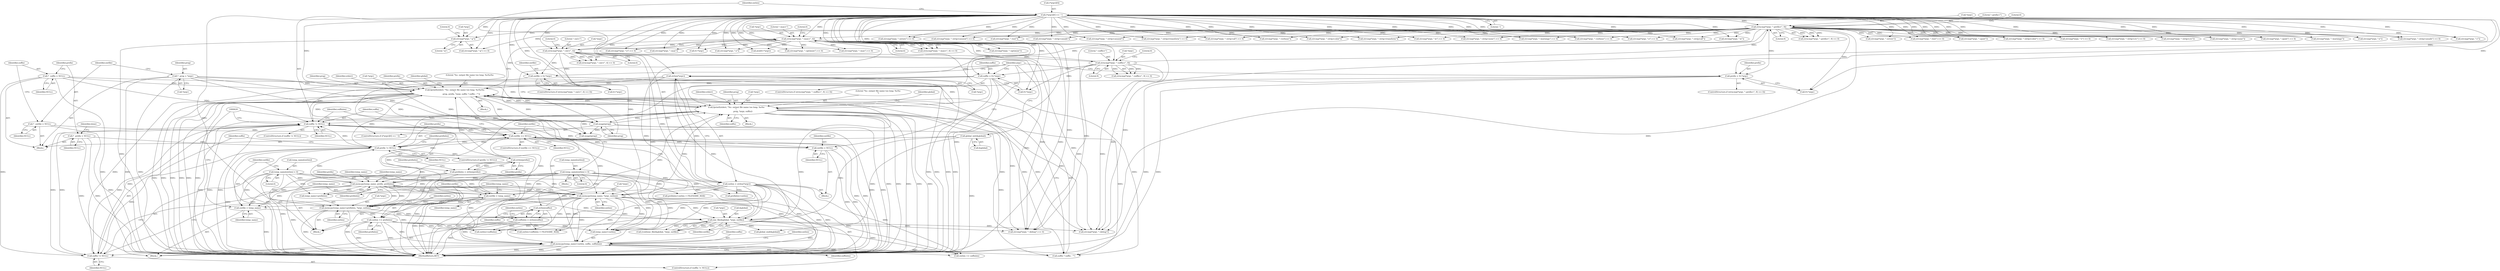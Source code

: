 digraph "0_Android_9d4853418ab2f754c2b63e091c29c5529b8b86ca_167@pointer" {
"1000433" [label="(Call,strcmp(*argv, \"-q\"))"];
"1000485" [label="(Call,(*argv)[0] == '-')"];
"1000280" [label="(Call,strncmp(*argv, \"--prefix=\", 9))"];
"1000265" [label="(Call,strncmp(*argv, \"--suffix=\", 9))"];
"1000250" [label="(Call,strncmp(*argv, \"--out=\", 6))"];
"1000173" [label="(Call,strncmp(*argv, \"--max=\", 6))"];
"1000523" [label="(Call,fprintf(stderr, \"%s: output file name too long: %s%s%s\n\",\n                     prog, prefix, *argv, suffix ? suffix : \"\"))"];
"1000589" [label="(Call,fprintf(stderr, \"%s: output file name too long: %s%s\n\",\n                     prog, *argv, suffix))"];
"1000111" [label="(Call,*  prog = *argv)"];
"1000491" [label="(Call,usage(prog))"];
"1000498" [label="(Call,strlen(*argv))"];
"1000562" [label="(Call,memcpy(temp_name, *argv, outlen))"];
"1000567" [label="(Call,temp_name[outlen] = 0)"];
"1000611" [label="(Call,temp_name[outlen] = 0)"];
"1000540" [label="(Call,memcpy(temp_name, prefix, prefixlen))"];
"1000514" [label="(Call,strlen(prefix))"];
"1000507" [label="(Call,prefix != NULL)"];
"1000124" [label="(Call,*  prefix = NULL)"];
"1000286" [label="(Call,prefix = 9+*argv)"];
"1000502" [label="(Call,outfile == NULL)"];
"1000116" [label="(Call,*  outfile = NULL)"];
"1000629" [label="(Call,outfile = NULL)"];
"1000573" [label="(Call,suffix != NULL)"];
"1000559" [label="(Call,suffix != NULL)"];
"1000120" [label="(Call,*  suffix = NULL)"];
"1000271" [label="(Call,suffix = 9+*argv)"];
"1000602" [label="(Call,memcpy(temp_name+outlen, suffix, suffixlen))"];
"1000496" [label="(Call,outlen = strlen(*argv))"];
"1000551" [label="(Call,outlen += prefixlen)"];
"1000544" [label="(Call,memcpy(temp_name+prefixlen, *argv, outlen))"];
"1000580" [label="(Call,strlen(suffix))"];
"1000578" [label="(Call,suffixlen = strlen(suffix))"];
"1000554" [label="(Call,outfile = temp_name)"];
"1000256" [label="(Call,outfile = 6+*argv)"];
"1000512" [label="(Call,prefixlen = strlen(prefix))"];
"1000621" [label="(Call,one_file(&global, *argv, outfile))"];
"1000132" [label="(Call,global_init(&global))"];
"1000616" [label="(Call,outfile = temp_name)"];
"1000432" [label="(Call,strcmp(*argv, \"-q\") == 0)"];
"1000120" [label="(Call,*  suffix = NULL)"];
"1000490" [label="(Literal,'-')"];
"1000433" [label="(Call,strcmp(*argv, \"-q\"))"];
"1000307" [label="(Call,strcmp(*argv, \"--strip=crc\") == 0)"];
"1000588" [label="(Block,)"];
"1000638" [label="(Call,global_end(&global))"];
"1000491" [label="(Call,usage(prog))"];
"1000295" [label="(Call,strcmp(*argv, \"--strip=none\"))"];
"1000387" [label="(Call,strcmp(*argv, \"--errors\"))"];
"1000621" [label="(Call,one_file(&global, *argv, outfile))"];
"1000129" [label="(Identifier,done)"];
"1000287" [label="(Identifier,prefix)"];
"1000606" [label="(Identifier,suffix)"];
"1000518" [label="(Call,prefixlen+outlen)"];
"1000550" [label="(Identifier,outlen)"];
"1000254" [label="(Literal,6)"];
"1000564" [label="(Call,*argv)"];
"1000269" [label="(Literal,9)"];
"1000406" [label="(Call,strcmp(*argv, \"--warnings\") == 0)"];
"1000541" [label="(Identifier,temp_name)"];
"1000551" [label="(Call,outlen += prefixlen)"];
"1000624" [label="(Call,*argv)"];
"1000566" [label="(Identifier,outlen)"];
"1000272" [label="(Identifier,suffix)"];
"1000255" [label="(Literal,0)"];
"1000186" [label="(Call,atol(6+*argv))"];
"1000528" [label="(Call,*argv)"];
"1000507" [label="(Call,prefix != NULL)"];
"1000523" [label="(Call,fprintf(stderr, \"%s: output file name too long: %s%s%s\n\",\n                     prog, prefix, *argv, suffix ? suffix : \"\"))"];
"1000499" [label="(Call,*argv)"];
"1000608" [label="(Call,outlen += suffixlen)"];
"1000561" [label="(Identifier,NULL)"];
"1000590" [label="(Identifier,stderr)"];
"1000187" [label="(Call,6+*argv)"];
"1000611" [label="(Call,temp_name[outlen] = 0)"];
"1000138" [label="(Identifier,argc)"];
"1000486" [label="(Call,(*argv)[0])"];
"1000517" [label="(Call,prefixlen+outlen > FILENAME_MAX)"];
"1000545" [label="(Call,temp_name+prefixlen)"];
"1000434" [label="(Call,*argv)"];
"1000346" [label="(Call,strcmp(*argv, \"--strip=transform\") == 0)"];
"1000475" [label="(Call,strcmp(*argv, \"--test\") == 0)"];
"1000527" [label="(Identifier,prefix)"];
"1000321" [label="(Call,strcmp(*argv, \"--strip=unsafe\"))"];
"1000584" [label="(Call,outlen+suffixlen)"];
"1000172" [label="(Call,strncmp(*argv, \"--max=\", 6) == 0)"];
"1000568" [label="(Call,temp_name[outlen])"];
"1000556" [label="(Identifier,temp_name)"];
"1000427" [label="(Call,strcmp(*argv, \"--quiet\"))"];
"1000603" [label="(Call,temp_name+outlen)"];
"1000320" [label="(Call,strcmp(*argv, \"--strip=unsafe\") == 0)"];
"1000413" [label="(Call,strcmp(*argv, \"-w\"))"];
"1000281" [label="(Call,*argv)"];
"1000251" [label="(Call,*argv)"];
"1000573" [label="(Call,suffix != NULL)"];
"1000635" [label="(Call,usage(prog))"];
"1000117" [label="(Identifier,outfile)"];
"1000174" [label="(Call,*argv)"];
"1000641" [label="(MethodReturn,RET)"];
"1000508" [label="(Identifier,prefix)"];
"1000248" [label="(ControlStructure,if (strncmp(*argv, \"--out=\", 6) == 0))"];
"1000204" [label="(Call,strcmp(*argv, \"--max\") == 0)"];
"1000288" [label="(Call,9+*argv)"];
"1000372" [label="(Call,strcmp(*argv, \"--strip=all\") == 0)"];
"1000124" [label="(Call,*  prefix = NULL)"];
"1000629" [label="(Call,outfile = NULL)"];
"1000176" [label="(Literal,\"--max=\")"];
"1000258" [label="(Call,6+*argv)"];
"1000592" [label="(Identifier,prog)"];
"1000589" [label="(Call,fprintf(stderr, \"%s: output file name too long: %s%s\n\",\n                     prog, *argv, suffix))"];
"1000273" [label="(Call,9+*argv)"];
"1000536" [label="(Identifier,global)"];
"1000268" [label="(Literal,\"--suffix=\")"];
"1000122" [label="(Identifier,NULL)"];
"1000525" [label="(Literal,\"%s: output file name too long: %s%s%s\n\")"];
"1000555" [label="(Identifier,outfile)"];
"1000609" [label="(Identifier,outlen)"];
"1000543" [label="(Identifier,prefixlen)"];
"1000563" [label="(Identifier,temp_name)"];
"1000513" [label="(Identifier,prefixlen)"];
"1000552" [label="(Identifier,outlen)"];
"1000178" [label="(Literal,0)"];
"1000548" [label="(Call,*argv)"];
"1000266" [label="(Call,*argv)"];
"1000578" [label="(Call,suffixlen = strlen(suffix))"];
"1000270" [label="(Literal,0)"];
"1000544" [label="(Call,memcpy(temp_name+prefixlen, *argv, outlen))"];
"1000626" [label="(Identifier,outfile)"];
"1000284" [label="(Literal,9)"];
"1000464" [label="(Call,strcmp(*argv, \"-v\"))"];
"1000485" [label="(Call,(*argv)[0] == '-')"];
"1000360" [label="(Call,strcmp(*argv, \"--strip=color\"))"];
"1000526" [label="(Identifier,prog)"];
"1000286" [label="(Call,prefix = 9+*argv)"];
"1000496" [label="(Call,outlen = strlen(*argv))"];
"1000359" [label="(Call,strcmp(*argv, \"--strip=color\") == 0)"];
"1000546" [label="(Identifier,temp_name)"];
"1000581" [label="(Identifier,suffix)"];
"1000522" [label="(Block,)"];
"1000498" [label="(Call,strlen(*argv))"];
"1000173" [label="(Call,strncmp(*argv, \"--max=\", 6))"];
"1000437" [label="(Literal,0)"];
"1000113" [label="(Call,*argv)"];
"1000386" [label="(Call,strcmp(*argv, \"--errors\") == 0)"];
"1000505" [label="(Block,)"];
"1000236" [label="(Call,strcmp(*argv, \"-o\") == 0)"];
"1000515" [label="(Identifier,prefix)"];
"1000280" [label="(Call,strncmp(*argv, \"--prefix=\", 9))"];
"1000558" [label="(ControlStructure,if (suffix != NULL))"];
"1000502" [label="(Call,outfile == NULL)"];
"1000514" [label="(Call,strlen(prefix))"];
"1000559" [label="(Call,suffix != NULL)"];
"1000334" [label="(Call,strcmp(*argv, \"--strip=unused\"))"];
"1000144" [label="(Call,strcmp(*argv, \"--debug\") == 0)"];
"1000347" [label="(Call,strcmp(*argv, \"--strip=transform\"))"];
"1000436" [label="(Literal,\"-q\")"];
"1000554" [label="(Call,outfile = temp_name)"];
"1000476" [label="(Call,strcmp(*argv, \"--test\"))"];
"1000458" [label="(Call,strcmp(*argv, \"--verbose\"))"];
"1000265" [label="(Call,strncmp(*argv, \"--suffix=\", 9))"];
"1000283" [label="(Literal,\"--prefix=\")"];
"1000580" [label="(Call,strlen(suffix))"];
"1000622" [label="(Call,&global)"];
"1000126" [label="(Identifier,NULL)"];
"1000504" [label="(Identifier,NULL)"];
"1000572" [label="(ControlStructure,if (suffix != NULL))"];
"1000294" [label="(Call,strcmp(*argv, \"--strip=none\") == 0)"];
"1000509" [label="(Identifier,NULL)"];
"1000373" [label="(Call,strcmp(*argv, \"--strip=all\"))"];
"1000412" [label="(Call,strcmp(*argv, \"-w\") == 0)"];
"1000542" [label="(Identifier,prefix)"];
"1000492" [label="(Identifier,prog)"];
"1000177" [label="(Literal,6)"];
"1000607" [label="(Identifier,suffixlen)"];
"1000231" [label="(Call,strcmp(*argv, \"--optimize\"))"];
"1000112" [label="(Identifier,prog)"];
"1000617" [label="(Identifier,outfile)"];
"1000510" [label="(Block,)"];
"1000512" [label="(Call,prefixlen = strlen(prefix))"];
"1000595" [label="(Identifier,suffix)"];
"1000257" [label="(Identifier,outfile)"];
"1000553" [label="(Identifier,prefixlen)"];
"1000579" [label="(Identifier,suffixlen)"];
"1000249" [label="(Call,strncmp(*argv, \"--out=\", 6) == 0)"];
"1000497" [label="(Identifier,outlen)"];
"1000619" [label="(Call,(void)one_file(&global, *argv, outfile))"];
"1000132" [label="(Call,global_init(&global))"];
"1000583" [label="(Call,outlen+suffixlen > FILENAME_MAX)"];
"1000457" [label="(Call,strcmp(*argv, \"--verbose\") == 0)"];
"1000562" [label="(Call,memcpy(temp_name, *argv, outlen))"];
"1000278" [label="(ControlStructure,if (strncmp(*argv, \"--prefix=\", 9) == 0))"];
"1000540" [label="(Call,memcpy(temp_name, prefix, prefixlen))"];
"1000524" [label="(Identifier,stderr)"];
"1000279" [label="(Call,strncmp(*argv, \"--prefix=\", 9) == 0)"];
"1000256" [label="(Call,outfile = 6+*argv)"];
"1000271" [label="(Call,suffix = 9+*argv)"];
"1000593" [label="(Call,*argv)"];
"1000111" [label="(Call,*  prog = *argv)"];
"1000237" [label="(Call,strcmp(*argv, \"-o\"))"];
"1000612" [label="(Call,temp_name[outlen])"];
"1000145" [label="(Call,strcmp(*argv, \"--debug\"))"];
"1000530" [label="(Call,suffix ? suffix : \"\")"];
"1000205" [label="(Call,strcmp(*argv, \"--max\"))"];
"1000285" [label="(Literal,0)"];
"1000631" [label="(Identifier,NULL)"];
"1000250" [label="(Call,strncmp(*argv, \"--out=\", 6))"];
"1000308" [label="(Call,strcmp(*argv, \"--strip=crc\"))"];
"1000121" [label="(Identifier,suffix)"];
"1000591" [label="(Literal,\"%s: output file name too long: %s%s\n\")"];
"1000253" [label="(Literal,\"--out=\")"];
"1000616" [label="(Call,outfile = temp_name)"];
"1000618" [label="(Identifier,temp_name)"];
"1000602" [label="(Call,memcpy(temp_name+outlen, suffix, suffixlen))"];
"1000494" [label="(Block,)"];
"1000574" [label="(Identifier,suffix)"];
"1000519" [label="(Identifier,prefixlen)"];
"1000567" [label="(Call,temp_name[outlen] = 0)"];
"1000118" [label="(Identifier,NULL)"];
"1000506" [label="(ControlStructure,if (prefix != NULL))"];
"1000393" [label="(Call,strcmp(*argv, \"-e\"))"];
"1000392" [label="(Call,strcmp(*argv, \"-e\") == 0)"];
"1000576" [label="(Block,)"];
"1000571" [label="(Literal,0)"];
"1000125" [label="(Identifier,prefix)"];
"1000264" [label="(Call,strncmp(*argv, \"--suffix=\", 9) == 0)"];
"1000407" [label="(Call,strcmp(*argv, \"--warnings\"))"];
"1000463" [label="(Call,strcmp(*argv, \"-v\") == 0)"];
"1000575" [label="(Identifier,NULL)"];
"1000560" [label="(Identifier,suffix)"];
"1000503" [label="(Identifier,outfile)"];
"1000484" [label="(ControlStructure,if ((*argv)[0] == '-'))"];
"1000116" [label="(Call,*  outfile = NULL)"];
"1000630" [label="(Identifier,outfile)"];
"1000426" [label="(Call,strcmp(*argv, \"--quiet\") == 0)"];
"1000263" [label="(ControlStructure,if (strncmp(*argv, \"--suffix=\", 9) == 0))"];
"1000133" [label="(Call,&global)"];
"1000501" [label="(ControlStructure,if (outfile == NULL))"];
"1000333" [label="(Call,strcmp(*argv, \"--strip=unused\") == 0)"];
"1000585" [label="(Identifier,outlen)"];
"1000615" [label="(Literal,0)"];
"1000230" [label="(Call,strcmp(*argv, \"--optimize\") == 0)"];
"1000108" [label="(Block,)"];
"1000598" [label="(Identifier,global)"];
"1000569" [label="(Identifier,temp_name)"];
"1000433" -> "1000432"  [label="AST: "];
"1000433" -> "1000436"  [label="CFG: "];
"1000434" -> "1000433"  [label="AST: "];
"1000436" -> "1000433"  [label="AST: "];
"1000437" -> "1000433"  [label="CFG: "];
"1000433" -> "1000641"  [label="DDG: "];
"1000485" -> "1000433"  [label="DDG: "];
"1000280" -> "1000433"  [label="DDG: "];
"1000485" -> "1000484"  [label="AST: "];
"1000485" -> "1000490"  [label="CFG: "];
"1000486" -> "1000485"  [label="AST: "];
"1000490" -> "1000485"  [label="AST: "];
"1000492" -> "1000485"  [label="CFG: "];
"1000497" -> "1000485"  [label="CFG: "];
"1000485" -> "1000641"  [label="DDG: "];
"1000485" -> "1000641"  [label="DDG: "];
"1000485" -> "1000144"  [label="DDG: "];
"1000485" -> "1000145"  [label="DDG: "];
"1000485" -> "1000173"  [label="DDG: "];
"1000485" -> "1000186"  [label="DDG: "];
"1000485" -> "1000187"  [label="DDG: "];
"1000485" -> "1000204"  [label="DDG: "];
"1000485" -> "1000205"  [label="DDG: "];
"1000485" -> "1000230"  [label="DDG: "];
"1000485" -> "1000231"  [label="DDG: "];
"1000485" -> "1000236"  [label="DDG: "];
"1000485" -> "1000237"  [label="DDG: "];
"1000485" -> "1000250"  [label="DDG: "];
"1000485" -> "1000256"  [label="DDG: "];
"1000485" -> "1000258"  [label="DDG: "];
"1000485" -> "1000265"  [label="DDG: "];
"1000485" -> "1000271"  [label="DDG: "];
"1000485" -> "1000273"  [label="DDG: "];
"1000485" -> "1000280"  [label="DDG: "];
"1000485" -> "1000286"  [label="DDG: "];
"1000485" -> "1000288"  [label="DDG: "];
"1000485" -> "1000294"  [label="DDG: "];
"1000485" -> "1000295"  [label="DDG: "];
"1000485" -> "1000307"  [label="DDG: "];
"1000485" -> "1000308"  [label="DDG: "];
"1000485" -> "1000320"  [label="DDG: "];
"1000485" -> "1000321"  [label="DDG: "];
"1000485" -> "1000333"  [label="DDG: "];
"1000485" -> "1000334"  [label="DDG: "];
"1000485" -> "1000346"  [label="DDG: "];
"1000485" -> "1000347"  [label="DDG: "];
"1000485" -> "1000359"  [label="DDG: "];
"1000485" -> "1000360"  [label="DDG: "];
"1000485" -> "1000372"  [label="DDG: "];
"1000485" -> "1000373"  [label="DDG: "];
"1000485" -> "1000386"  [label="DDG: "];
"1000485" -> "1000387"  [label="DDG: "];
"1000485" -> "1000392"  [label="DDG: "];
"1000485" -> "1000393"  [label="DDG: "];
"1000485" -> "1000406"  [label="DDG: "];
"1000485" -> "1000407"  [label="DDG: "];
"1000485" -> "1000412"  [label="DDG: "];
"1000485" -> "1000413"  [label="DDG: "];
"1000485" -> "1000426"  [label="DDG: "];
"1000485" -> "1000427"  [label="DDG: "];
"1000485" -> "1000432"  [label="DDG: "];
"1000485" -> "1000457"  [label="DDG: "];
"1000485" -> "1000458"  [label="DDG: "];
"1000485" -> "1000463"  [label="DDG: "];
"1000485" -> "1000464"  [label="DDG: "];
"1000485" -> "1000475"  [label="DDG: "];
"1000485" -> "1000476"  [label="DDG: "];
"1000485" -> "1000498"  [label="DDG: "];
"1000485" -> "1000523"  [label="DDG: "];
"1000485" -> "1000544"  [label="DDG: "];
"1000485" -> "1000562"  [label="DDG: "];
"1000485" -> "1000589"  [label="DDG: "];
"1000485" -> "1000621"  [label="DDG: "];
"1000280" -> "1000279"  [label="AST: "];
"1000280" -> "1000284"  [label="CFG: "];
"1000281" -> "1000280"  [label="AST: "];
"1000283" -> "1000280"  [label="AST: "];
"1000284" -> "1000280"  [label="AST: "];
"1000285" -> "1000280"  [label="CFG: "];
"1000280" -> "1000144"  [label="DDG: "];
"1000280" -> "1000145"  [label="DDG: "];
"1000280" -> "1000173"  [label="DDG: "];
"1000280" -> "1000279"  [label="DDG: "];
"1000280" -> "1000279"  [label="DDG: "];
"1000280" -> "1000279"  [label="DDG: "];
"1000265" -> "1000280"  [label="DDG: "];
"1000280" -> "1000286"  [label="DDG: "];
"1000280" -> "1000288"  [label="DDG: "];
"1000280" -> "1000294"  [label="DDG: "];
"1000280" -> "1000295"  [label="DDG: "];
"1000280" -> "1000307"  [label="DDG: "];
"1000280" -> "1000308"  [label="DDG: "];
"1000280" -> "1000320"  [label="DDG: "];
"1000280" -> "1000321"  [label="DDG: "];
"1000280" -> "1000333"  [label="DDG: "];
"1000280" -> "1000334"  [label="DDG: "];
"1000280" -> "1000346"  [label="DDG: "];
"1000280" -> "1000347"  [label="DDG: "];
"1000280" -> "1000359"  [label="DDG: "];
"1000280" -> "1000360"  [label="DDG: "];
"1000280" -> "1000372"  [label="DDG: "];
"1000280" -> "1000373"  [label="DDG: "];
"1000280" -> "1000386"  [label="DDG: "];
"1000280" -> "1000387"  [label="DDG: "];
"1000280" -> "1000392"  [label="DDG: "];
"1000280" -> "1000393"  [label="DDG: "];
"1000280" -> "1000406"  [label="DDG: "];
"1000280" -> "1000407"  [label="DDG: "];
"1000280" -> "1000412"  [label="DDG: "];
"1000280" -> "1000413"  [label="DDG: "];
"1000280" -> "1000426"  [label="DDG: "];
"1000280" -> "1000427"  [label="DDG: "];
"1000280" -> "1000432"  [label="DDG: "];
"1000280" -> "1000457"  [label="DDG: "];
"1000280" -> "1000458"  [label="DDG: "];
"1000280" -> "1000463"  [label="DDG: "];
"1000280" -> "1000464"  [label="DDG: "];
"1000280" -> "1000475"  [label="DDG: "];
"1000280" -> "1000476"  [label="DDG: "];
"1000280" -> "1000498"  [label="DDG: "];
"1000265" -> "1000264"  [label="AST: "];
"1000265" -> "1000269"  [label="CFG: "];
"1000266" -> "1000265"  [label="AST: "];
"1000268" -> "1000265"  [label="AST: "];
"1000269" -> "1000265"  [label="AST: "];
"1000270" -> "1000265"  [label="CFG: "];
"1000265" -> "1000144"  [label="DDG: "];
"1000265" -> "1000145"  [label="DDG: "];
"1000265" -> "1000173"  [label="DDG: "];
"1000265" -> "1000264"  [label="DDG: "];
"1000265" -> "1000264"  [label="DDG: "];
"1000265" -> "1000264"  [label="DDG: "];
"1000250" -> "1000265"  [label="DDG: "];
"1000265" -> "1000271"  [label="DDG: "];
"1000265" -> "1000273"  [label="DDG: "];
"1000250" -> "1000249"  [label="AST: "];
"1000250" -> "1000254"  [label="CFG: "];
"1000251" -> "1000250"  [label="AST: "];
"1000253" -> "1000250"  [label="AST: "];
"1000254" -> "1000250"  [label="AST: "];
"1000255" -> "1000250"  [label="CFG: "];
"1000250" -> "1000144"  [label="DDG: "];
"1000250" -> "1000145"  [label="DDG: "];
"1000250" -> "1000173"  [label="DDG: "];
"1000250" -> "1000249"  [label="DDG: "];
"1000250" -> "1000249"  [label="DDG: "];
"1000250" -> "1000249"  [label="DDG: "];
"1000173" -> "1000250"  [label="DDG: "];
"1000250" -> "1000256"  [label="DDG: "];
"1000250" -> "1000258"  [label="DDG: "];
"1000173" -> "1000172"  [label="AST: "];
"1000173" -> "1000177"  [label="CFG: "];
"1000174" -> "1000173"  [label="AST: "];
"1000176" -> "1000173"  [label="AST: "];
"1000177" -> "1000173"  [label="AST: "];
"1000178" -> "1000173"  [label="CFG: "];
"1000173" -> "1000144"  [label="DDG: "];
"1000173" -> "1000145"  [label="DDG: "];
"1000173" -> "1000172"  [label="DDG: "];
"1000173" -> "1000172"  [label="DDG: "];
"1000173" -> "1000172"  [label="DDG: "];
"1000523" -> "1000173"  [label="DDG: "];
"1000621" -> "1000173"  [label="DDG: "];
"1000589" -> "1000173"  [label="DDG: "];
"1000173" -> "1000186"  [label="DDG: "];
"1000173" -> "1000187"  [label="DDG: "];
"1000173" -> "1000204"  [label="DDG: "];
"1000173" -> "1000205"  [label="DDG: "];
"1000173" -> "1000230"  [label="DDG: "];
"1000173" -> "1000231"  [label="DDG: "];
"1000173" -> "1000236"  [label="DDG: "];
"1000173" -> "1000237"  [label="DDG: "];
"1000523" -> "1000522"  [label="AST: "];
"1000523" -> "1000530"  [label="CFG: "];
"1000524" -> "1000523"  [label="AST: "];
"1000525" -> "1000523"  [label="AST: "];
"1000526" -> "1000523"  [label="AST: "];
"1000527" -> "1000523"  [label="AST: "];
"1000528" -> "1000523"  [label="AST: "];
"1000530" -> "1000523"  [label="AST: "];
"1000536" -> "1000523"  [label="CFG: "];
"1000523" -> "1000641"  [label="DDG: "];
"1000523" -> "1000641"  [label="DDG: "];
"1000523" -> "1000641"  [label="DDG: "];
"1000523" -> "1000641"  [label="DDG: "];
"1000523" -> "1000641"  [label="DDG: "];
"1000523" -> "1000641"  [label="DDG: "];
"1000523" -> "1000144"  [label="DDG: "];
"1000523" -> "1000145"  [label="DDG: "];
"1000523" -> "1000491"  [label="DDG: "];
"1000523" -> "1000507"  [label="DDG: "];
"1000589" -> "1000523"  [label="DDG: "];
"1000589" -> "1000523"  [label="DDG: "];
"1000589" -> "1000523"  [label="DDG: "];
"1000111" -> "1000523"  [label="DDG: "];
"1000491" -> "1000523"  [label="DDG: "];
"1000514" -> "1000523"  [label="DDG: "];
"1000498" -> "1000523"  [label="DDG: "];
"1000120" -> "1000523"  [label="DDG: "];
"1000573" -> "1000523"  [label="DDG: "];
"1000271" -> "1000523"  [label="DDG: "];
"1000602" -> "1000523"  [label="DDG: "];
"1000523" -> "1000589"  [label="DDG: "];
"1000523" -> "1000589"  [label="DDG: "];
"1000523" -> "1000635"  [label="DDG: "];
"1000589" -> "1000588"  [label="AST: "];
"1000589" -> "1000595"  [label="CFG: "];
"1000590" -> "1000589"  [label="AST: "];
"1000591" -> "1000589"  [label="AST: "];
"1000592" -> "1000589"  [label="AST: "];
"1000593" -> "1000589"  [label="AST: "];
"1000595" -> "1000589"  [label="AST: "];
"1000598" -> "1000589"  [label="CFG: "];
"1000589" -> "1000641"  [label="DDG: "];
"1000589" -> "1000641"  [label="DDG: "];
"1000589" -> "1000641"  [label="DDG: "];
"1000589" -> "1000641"  [label="DDG: "];
"1000589" -> "1000641"  [label="DDG: "];
"1000589" -> "1000144"  [label="DDG: "];
"1000589" -> "1000145"  [label="DDG: "];
"1000589" -> "1000491"  [label="DDG: "];
"1000589" -> "1000530"  [label="DDG: "];
"1000589" -> "1000559"  [label="DDG: "];
"1000589" -> "1000573"  [label="DDG: "];
"1000111" -> "1000589"  [label="DDG: "];
"1000491" -> "1000589"  [label="DDG: "];
"1000498" -> "1000589"  [label="DDG: "];
"1000562" -> "1000589"  [label="DDG: "];
"1000544" -> "1000589"  [label="DDG: "];
"1000580" -> "1000589"  [label="DDG: "];
"1000589" -> "1000635"  [label="DDG: "];
"1000111" -> "1000108"  [label="AST: "];
"1000111" -> "1000113"  [label="CFG: "];
"1000112" -> "1000111"  [label="AST: "];
"1000113" -> "1000111"  [label="AST: "];
"1000117" -> "1000111"  [label="CFG: "];
"1000111" -> "1000641"  [label="DDG: "];
"1000111" -> "1000641"  [label="DDG: "];
"1000111" -> "1000491"  [label="DDG: "];
"1000111" -> "1000635"  [label="DDG: "];
"1000491" -> "1000484"  [label="AST: "];
"1000491" -> "1000492"  [label="CFG: "];
"1000492" -> "1000491"  [label="AST: "];
"1000138" -> "1000491"  [label="CFG: "];
"1000491" -> "1000641"  [label="DDG: "];
"1000491" -> "1000641"  [label="DDG: "];
"1000491" -> "1000635"  [label="DDG: "];
"1000498" -> "1000496"  [label="AST: "];
"1000498" -> "1000499"  [label="CFG: "];
"1000499" -> "1000498"  [label="AST: "];
"1000496" -> "1000498"  [label="CFG: "];
"1000498" -> "1000496"  [label="DDG: "];
"1000498" -> "1000544"  [label="DDG: "];
"1000498" -> "1000562"  [label="DDG: "];
"1000498" -> "1000621"  [label="DDG: "];
"1000562" -> "1000558"  [label="AST: "];
"1000562" -> "1000566"  [label="CFG: "];
"1000563" -> "1000562"  [label="AST: "];
"1000564" -> "1000562"  [label="AST: "];
"1000566" -> "1000562"  [label="AST: "];
"1000569" -> "1000562"  [label="CFG: "];
"1000562" -> "1000641"  [label="DDG: "];
"1000562" -> "1000641"  [label="DDG: "];
"1000562" -> "1000641"  [label="DDG: "];
"1000562" -> "1000540"  [label="DDG: "];
"1000567" -> "1000562"  [label="DDG: "];
"1000611" -> "1000562"  [label="DDG: "];
"1000540" -> "1000562"  [label="DDG: "];
"1000496" -> "1000562"  [label="DDG: "];
"1000562" -> "1000583"  [label="DDG: "];
"1000562" -> "1000584"  [label="DDG: "];
"1000562" -> "1000602"  [label="DDG: "];
"1000562" -> "1000602"  [label="DDG: "];
"1000562" -> "1000603"  [label="DDG: "];
"1000562" -> "1000603"  [label="DDG: "];
"1000562" -> "1000608"  [label="DDG: "];
"1000562" -> "1000616"  [label="DDG: "];
"1000562" -> "1000621"  [label="DDG: "];
"1000567" -> "1000505"  [label="AST: "];
"1000567" -> "1000571"  [label="CFG: "];
"1000568" -> "1000567"  [label="AST: "];
"1000571" -> "1000567"  [label="AST: "];
"1000574" -> "1000567"  [label="CFG: "];
"1000567" -> "1000641"  [label="DDG: "];
"1000567" -> "1000540"  [label="DDG: "];
"1000567" -> "1000544"  [label="DDG: "];
"1000567" -> "1000545"  [label="DDG: "];
"1000567" -> "1000554"  [label="DDG: "];
"1000567" -> "1000602"  [label="DDG: "];
"1000567" -> "1000603"  [label="DDG: "];
"1000567" -> "1000616"  [label="DDG: "];
"1000611" -> "1000576"  [label="AST: "];
"1000611" -> "1000615"  [label="CFG: "];
"1000612" -> "1000611"  [label="AST: "];
"1000615" -> "1000611"  [label="AST: "];
"1000617" -> "1000611"  [label="CFG: "];
"1000611" -> "1000641"  [label="DDG: "];
"1000611" -> "1000540"  [label="DDG: "];
"1000611" -> "1000544"  [label="DDG: "];
"1000611" -> "1000545"  [label="DDG: "];
"1000611" -> "1000554"  [label="DDG: "];
"1000611" -> "1000602"  [label="DDG: "];
"1000611" -> "1000603"  [label="DDG: "];
"1000611" -> "1000616"  [label="DDG: "];
"1000540" -> "1000510"  [label="AST: "];
"1000540" -> "1000543"  [label="CFG: "];
"1000541" -> "1000540"  [label="AST: "];
"1000542" -> "1000540"  [label="AST: "];
"1000543" -> "1000540"  [label="AST: "];
"1000546" -> "1000540"  [label="CFG: "];
"1000540" -> "1000641"  [label="DDG: "];
"1000540" -> "1000641"  [label="DDG: "];
"1000540" -> "1000507"  [label="DDG: "];
"1000514" -> "1000540"  [label="DDG: "];
"1000512" -> "1000540"  [label="DDG: "];
"1000540" -> "1000544"  [label="DDG: "];
"1000540" -> "1000544"  [label="DDG: "];
"1000540" -> "1000545"  [label="DDG: "];
"1000540" -> "1000545"  [label="DDG: "];
"1000540" -> "1000551"  [label="DDG: "];
"1000540" -> "1000554"  [label="DDG: "];
"1000540" -> "1000602"  [label="DDG: "];
"1000540" -> "1000603"  [label="DDG: "];
"1000540" -> "1000616"  [label="DDG: "];
"1000514" -> "1000512"  [label="AST: "];
"1000514" -> "1000515"  [label="CFG: "];
"1000515" -> "1000514"  [label="AST: "];
"1000512" -> "1000514"  [label="CFG: "];
"1000514" -> "1000512"  [label="DDG: "];
"1000507" -> "1000514"  [label="DDG: "];
"1000507" -> "1000506"  [label="AST: "];
"1000507" -> "1000509"  [label="CFG: "];
"1000508" -> "1000507"  [label="AST: "];
"1000509" -> "1000507"  [label="AST: "];
"1000513" -> "1000507"  [label="CFG: "];
"1000560" -> "1000507"  [label="CFG: "];
"1000507" -> "1000641"  [label="DDG: "];
"1000507" -> "1000641"  [label="DDG: "];
"1000507" -> "1000641"  [label="DDG: "];
"1000507" -> "1000502"  [label="DDG: "];
"1000124" -> "1000507"  [label="DDG: "];
"1000286" -> "1000507"  [label="DDG: "];
"1000502" -> "1000507"  [label="DDG: "];
"1000507" -> "1000559"  [label="DDG: "];
"1000507" -> "1000573"  [label="DDG: "];
"1000124" -> "1000108"  [label="AST: "];
"1000124" -> "1000126"  [label="CFG: "];
"1000125" -> "1000124"  [label="AST: "];
"1000126" -> "1000124"  [label="AST: "];
"1000129" -> "1000124"  [label="CFG: "];
"1000124" -> "1000641"  [label="DDG: "];
"1000124" -> "1000641"  [label="DDG: "];
"1000286" -> "1000278"  [label="AST: "];
"1000286" -> "1000288"  [label="CFG: "];
"1000287" -> "1000286"  [label="AST: "];
"1000288" -> "1000286"  [label="AST: "];
"1000138" -> "1000286"  [label="CFG: "];
"1000286" -> "1000641"  [label="DDG: "];
"1000286" -> "1000641"  [label="DDG: "];
"1000502" -> "1000501"  [label="AST: "];
"1000502" -> "1000504"  [label="CFG: "];
"1000503" -> "1000502"  [label="AST: "];
"1000504" -> "1000502"  [label="AST: "];
"1000508" -> "1000502"  [label="CFG: "];
"1000620" -> "1000502"  [label="CFG: "];
"1000502" -> "1000641"  [label="DDG: "];
"1000502" -> "1000641"  [label="DDG: "];
"1000116" -> "1000502"  [label="DDG: "];
"1000629" -> "1000502"  [label="DDG: "];
"1000554" -> "1000502"  [label="DDG: "];
"1000256" -> "1000502"  [label="DDG: "];
"1000573" -> "1000502"  [label="DDG: "];
"1000502" -> "1000621"  [label="DDG: "];
"1000502" -> "1000629"  [label="DDG: "];
"1000116" -> "1000108"  [label="AST: "];
"1000116" -> "1000118"  [label="CFG: "];
"1000117" -> "1000116"  [label="AST: "];
"1000118" -> "1000116"  [label="AST: "];
"1000121" -> "1000116"  [label="CFG: "];
"1000116" -> "1000641"  [label="DDG: "];
"1000629" -> "1000494"  [label="AST: "];
"1000629" -> "1000631"  [label="CFG: "];
"1000630" -> "1000629"  [label="AST: "];
"1000631" -> "1000629"  [label="AST: "];
"1000138" -> "1000629"  [label="CFG: "];
"1000629" -> "1000641"  [label="DDG: "];
"1000629" -> "1000641"  [label="DDG: "];
"1000573" -> "1000629"  [label="DDG: "];
"1000573" -> "1000572"  [label="AST: "];
"1000573" -> "1000575"  [label="CFG: "];
"1000574" -> "1000573"  [label="AST: "];
"1000575" -> "1000573"  [label="AST: "];
"1000579" -> "1000573"  [label="CFG: "];
"1000620" -> "1000573"  [label="CFG: "];
"1000573" -> "1000641"  [label="DDG: "];
"1000573" -> "1000641"  [label="DDG: "];
"1000573" -> "1000641"  [label="DDG: "];
"1000573" -> "1000530"  [label="DDG: "];
"1000573" -> "1000559"  [label="DDG: "];
"1000559" -> "1000573"  [label="DDG: "];
"1000559" -> "1000573"  [label="DDG: "];
"1000120" -> "1000573"  [label="DDG: "];
"1000271" -> "1000573"  [label="DDG: "];
"1000602" -> "1000573"  [label="DDG: "];
"1000573" -> "1000580"  [label="DDG: "];
"1000559" -> "1000558"  [label="AST: "];
"1000559" -> "1000561"  [label="CFG: "];
"1000560" -> "1000559"  [label="AST: "];
"1000561" -> "1000559"  [label="AST: "];
"1000563" -> "1000559"  [label="CFG: "];
"1000569" -> "1000559"  [label="CFG: "];
"1000120" -> "1000559"  [label="DDG: "];
"1000271" -> "1000559"  [label="DDG: "];
"1000602" -> "1000559"  [label="DDG: "];
"1000120" -> "1000108"  [label="AST: "];
"1000120" -> "1000122"  [label="CFG: "];
"1000121" -> "1000120"  [label="AST: "];
"1000122" -> "1000120"  [label="AST: "];
"1000125" -> "1000120"  [label="CFG: "];
"1000120" -> "1000641"  [label="DDG: "];
"1000120" -> "1000530"  [label="DDG: "];
"1000271" -> "1000263"  [label="AST: "];
"1000271" -> "1000273"  [label="CFG: "];
"1000272" -> "1000271"  [label="AST: "];
"1000273" -> "1000271"  [label="AST: "];
"1000138" -> "1000271"  [label="CFG: "];
"1000271" -> "1000641"  [label="DDG: "];
"1000271" -> "1000641"  [label="DDG: "];
"1000271" -> "1000530"  [label="DDG: "];
"1000602" -> "1000576"  [label="AST: "];
"1000602" -> "1000607"  [label="CFG: "];
"1000603" -> "1000602"  [label="AST: "];
"1000606" -> "1000602"  [label="AST: "];
"1000607" -> "1000602"  [label="AST: "];
"1000609" -> "1000602"  [label="CFG: "];
"1000602" -> "1000641"  [label="DDG: "];
"1000602" -> "1000641"  [label="DDG: "];
"1000602" -> "1000641"  [label="DDG: "];
"1000602" -> "1000530"  [label="DDG: "];
"1000496" -> "1000602"  [label="DDG: "];
"1000551" -> "1000602"  [label="DDG: "];
"1000580" -> "1000602"  [label="DDG: "];
"1000578" -> "1000602"  [label="DDG: "];
"1000602" -> "1000608"  [label="DDG: "];
"1000496" -> "1000494"  [label="AST: "];
"1000497" -> "1000496"  [label="AST: "];
"1000503" -> "1000496"  [label="CFG: "];
"1000496" -> "1000641"  [label="DDG: "];
"1000496" -> "1000641"  [label="DDG: "];
"1000496" -> "1000517"  [label="DDG: "];
"1000496" -> "1000518"  [label="DDG: "];
"1000496" -> "1000544"  [label="DDG: "];
"1000496" -> "1000583"  [label="DDG: "];
"1000496" -> "1000584"  [label="DDG: "];
"1000496" -> "1000603"  [label="DDG: "];
"1000496" -> "1000608"  [label="DDG: "];
"1000551" -> "1000510"  [label="AST: "];
"1000551" -> "1000553"  [label="CFG: "];
"1000552" -> "1000551"  [label="AST: "];
"1000553" -> "1000551"  [label="AST: "];
"1000555" -> "1000551"  [label="CFG: "];
"1000551" -> "1000641"  [label="DDG: "];
"1000551" -> "1000641"  [label="DDG: "];
"1000544" -> "1000551"  [label="DDG: "];
"1000551" -> "1000583"  [label="DDG: "];
"1000551" -> "1000584"  [label="DDG: "];
"1000551" -> "1000603"  [label="DDG: "];
"1000551" -> "1000608"  [label="DDG: "];
"1000544" -> "1000510"  [label="AST: "];
"1000544" -> "1000550"  [label="CFG: "];
"1000545" -> "1000544"  [label="AST: "];
"1000548" -> "1000544"  [label="AST: "];
"1000550" -> "1000544"  [label="AST: "];
"1000552" -> "1000544"  [label="CFG: "];
"1000544" -> "1000641"  [label="DDG: "];
"1000544" -> "1000641"  [label="DDG: "];
"1000544" -> "1000621"  [label="DDG: "];
"1000580" -> "1000578"  [label="AST: "];
"1000580" -> "1000581"  [label="CFG: "];
"1000581" -> "1000580"  [label="AST: "];
"1000578" -> "1000580"  [label="CFG: "];
"1000580" -> "1000578"  [label="DDG: "];
"1000578" -> "1000576"  [label="AST: "];
"1000579" -> "1000578"  [label="AST: "];
"1000585" -> "1000578"  [label="CFG: "];
"1000578" -> "1000641"  [label="DDG: "];
"1000578" -> "1000583"  [label="DDG: "];
"1000578" -> "1000584"  [label="DDG: "];
"1000554" -> "1000510"  [label="AST: "];
"1000554" -> "1000556"  [label="CFG: "];
"1000555" -> "1000554"  [label="AST: "];
"1000556" -> "1000554"  [label="AST: "];
"1000569" -> "1000554"  [label="CFG: "];
"1000554" -> "1000641"  [label="DDG: "];
"1000554" -> "1000641"  [label="DDG: "];
"1000554" -> "1000621"  [label="DDG: "];
"1000256" -> "1000248"  [label="AST: "];
"1000256" -> "1000258"  [label="CFG: "];
"1000257" -> "1000256"  [label="AST: "];
"1000258" -> "1000256"  [label="AST: "];
"1000138" -> "1000256"  [label="CFG: "];
"1000256" -> "1000641"  [label="DDG: "];
"1000256" -> "1000641"  [label="DDG: "];
"1000512" -> "1000510"  [label="AST: "];
"1000513" -> "1000512"  [label="AST: "];
"1000519" -> "1000512"  [label="CFG: "];
"1000512" -> "1000641"  [label="DDG: "];
"1000512" -> "1000517"  [label="DDG: "];
"1000512" -> "1000518"  [label="DDG: "];
"1000621" -> "1000619"  [label="AST: "];
"1000621" -> "1000626"  [label="CFG: "];
"1000622" -> "1000621"  [label="AST: "];
"1000624" -> "1000621"  [label="AST: "];
"1000626" -> "1000621"  [label="AST: "];
"1000619" -> "1000621"  [label="CFG: "];
"1000621" -> "1000641"  [label="DDG: "];
"1000621" -> "1000144"  [label="DDG: "];
"1000621" -> "1000145"  [label="DDG: "];
"1000621" -> "1000619"  [label="DDG: "];
"1000621" -> "1000619"  [label="DDG: "];
"1000621" -> "1000619"  [label="DDG: "];
"1000132" -> "1000621"  [label="DDG: "];
"1000616" -> "1000621"  [label="DDG: "];
"1000621" -> "1000638"  [label="DDG: "];
"1000132" -> "1000108"  [label="AST: "];
"1000132" -> "1000133"  [label="CFG: "];
"1000133" -> "1000132"  [label="AST: "];
"1000138" -> "1000132"  [label="CFG: "];
"1000132" -> "1000641"  [label="DDG: "];
"1000132" -> "1000638"  [label="DDG: "];
"1000616" -> "1000576"  [label="AST: "];
"1000616" -> "1000618"  [label="CFG: "];
"1000617" -> "1000616"  [label="AST: "];
"1000618" -> "1000616"  [label="AST: "];
"1000620" -> "1000616"  [label="CFG: "];
"1000616" -> "1000641"  [label="DDG: "];
}
